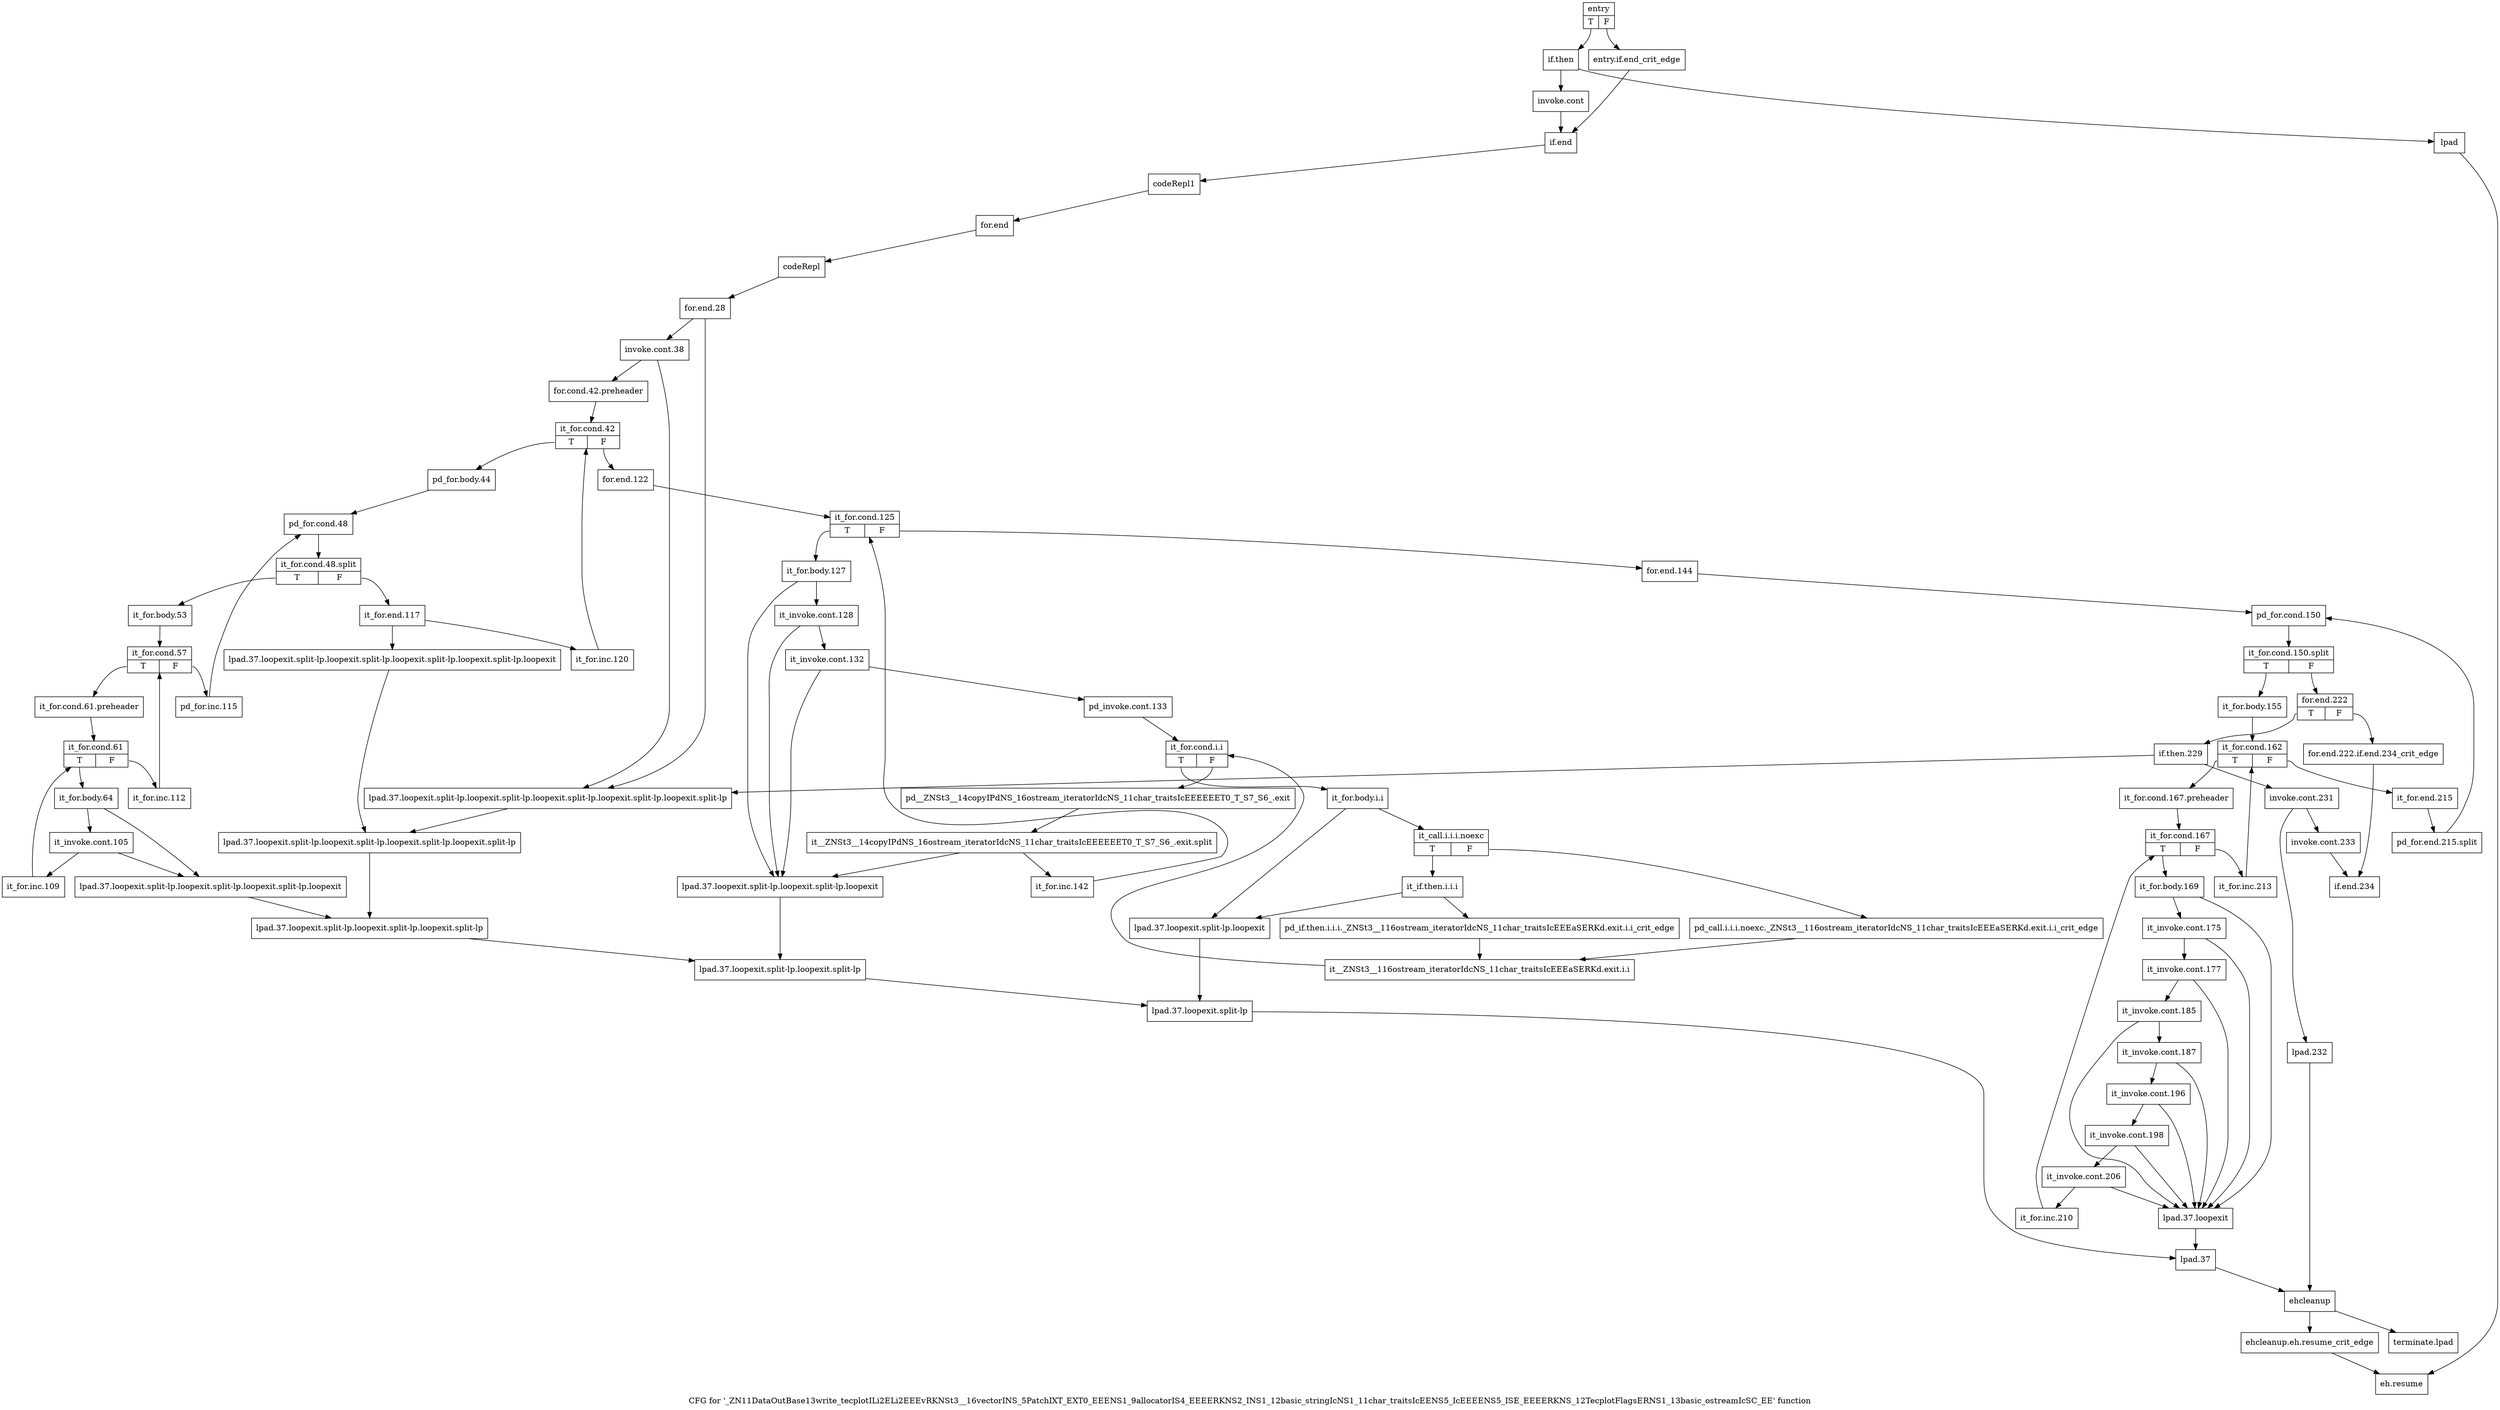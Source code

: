 digraph "CFG for '_ZN11DataOutBase13write_tecplotILi2ELi2EEEvRKNSt3__16vectorINS_5PatchIXT_EXT0_EEENS1_9allocatorIS4_EEEERKNS2_INS1_12basic_stringIcNS1_11char_traitsIcEENS5_IcEEEENS5_ISE_EEEERKNS_12TecplotFlagsERNS1_13basic_ostreamIcSC_EE' function" {
	label="CFG for '_ZN11DataOutBase13write_tecplotILi2ELi2EEEvRKNSt3__16vectorINS_5PatchIXT_EXT0_EEENS1_9allocatorIS4_EEEERKNS2_INS1_12basic_stringIcNS1_11char_traitsIcEENS5_IcEEEENS5_ISE_EEEERKNS_12TecplotFlagsERNS1_13basic_ostreamIcSC_EE' function";

	Node0x3627fa0 [shape=record,label="{entry|{<s0>T|<s1>F}}"];
	Node0x3627fa0:s0 -> Node0x3628040;
	Node0x3627fa0:s1 -> Node0x3627ff0;
	Node0x3627ff0 [shape=record,label="{entry.if.end_crit_edge}"];
	Node0x3627ff0 -> Node0x360bdc0;
	Node0x3628040 [shape=record,label="{if.then}"];
	Node0x3628040 -> Node0x3628090;
	Node0x3628040 -> Node0x360bd70;
	Node0x3628090 [shape=record,label="{invoke.cont}"];
	Node0x3628090 -> Node0x360bdc0;
	Node0x360bd70 [shape=record,label="{lpad}"];
	Node0x360bd70 -> Node0x362c1b0;
	Node0x360bdc0 [shape=record,label="{if.end}"];
	Node0x360bdc0 -> Node0x360be10;
	Node0x360be10 [shape=record,label="{codeRepl1}"];
	Node0x360be10 -> Node0x360be60;
	Node0x360be60 [shape=record,label="{for.end}"];
	Node0x360be60 -> Node0x360beb0;
	Node0x360beb0 [shape=record,label="{codeRepl}"];
	Node0x360beb0 -> Node0x360bf00;
	Node0x360bf00 [shape=record,label="{for.end.28}"];
	Node0x360bf00 -> Node0x360bf50;
	Node0x360bf00 -> Node0x362b1c0;
	Node0x360bf50 [shape=record,label="{invoke.cont.38}"];
	Node0x360bf50 -> Node0x362acc0;
	Node0x360bf50 -> Node0x362b1c0;
	Node0x362acc0 [shape=record,label="{for.cond.42.preheader}"];
	Node0x362acc0 -> Node0x362ad10;
	Node0x362ad10 [shape=record,label="{it_for.cond.42|{<s0>T|<s1>F}}"];
	Node0x362ad10:s0 -> Node0x362ad60;
	Node0x362ad10:s1 -> Node0x362b4e0;
	Node0x362ad60 [shape=record,label="{pd_for.body.44}"];
	Node0x362ad60 -> Node0x362adb0;
	Node0x362adb0 [shape=record,label="{pd_for.cond.48}"];
	Node0x362adb0 -> Node0x9c018d0;
	Node0x9c018d0 [shape=record,label="{it_for.cond.48.split|{<s0>T|<s1>F}}"];
	Node0x9c018d0:s0 -> Node0x362ae00;
	Node0x9c018d0:s1 -> Node0x362b440;
	Node0x362ae00 [shape=record,label="{it_for.body.53}"];
	Node0x362ae00 -> Node0x362ae50;
	Node0x362ae50 [shape=record,label="{it_for.cond.57|{<s0>T|<s1>F}}"];
	Node0x362ae50:s0 -> Node0x362aea0;
	Node0x362ae50:s1 -> Node0x362b3f0;
	Node0x362aea0 [shape=record,label="{it_for.cond.61.preheader}"];
	Node0x362aea0 -> Node0x362aef0;
	Node0x362aef0 [shape=record,label="{it_for.cond.61|{<s0>T|<s1>F}}"];
	Node0x362aef0:s0 -> Node0x362af40;
	Node0x362aef0:s1 -> Node0x362b3a0;
	Node0x362af40 [shape=record,label="{it_for.body.64}"];
	Node0x362af40 -> Node0x362af90;
	Node0x362af40 -> Node0x362b120;
	Node0x362af90 [shape=record,label="{it_invoke.cont.105}"];
	Node0x362af90 -> Node0x362afe0;
	Node0x362af90 -> Node0x362b120;
	Node0x362afe0 [shape=record,label="{it_for.inc.109}"];
	Node0x362afe0 -> Node0x362aef0;
	Node0x362b030 [shape=record,label="{lpad.37.loopexit}"];
	Node0x362b030 -> Node0x362b350;
	Node0x362b080 [shape=record,label="{lpad.37.loopexit.split-lp.loopexit}"];
	Node0x362b080 -> Node0x362b300;
	Node0x362b0d0 [shape=record,label="{lpad.37.loopexit.split-lp.loopexit.split-lp.loopexit}"];
	Node0x362b0d0 -> Node0x362b2b0;
	Node0x362b120 [shape=record,label="{lpad.37.loopexit.split-lp.loopexit.split-lp.loopexit.split-lp.loopexit}"];
	Node0x362b120 -> Node0x362b260;
	Node0x362b170 [shape=record,label="{lpad.37.loopexit.split-lp.loopexit.split-lp.loopexit.split-lp.loopexit.split-lp.loopexit}"];
	Node0x362b170 -> Node0x362b210;
	Node0x362b1c0 [shape=record,label="{lpad.37.loopexit.split-lp.loopexit.split-lp.loopexit.split-lp.loopexit.split-lp.loopexit.split-lp}"];
	Node0x362b1c0 -> Node0x362b210;
	Node0x362b210 [shape=record,label="{lpad.37.loopexit.split-lp.loopexit.split-lp.loopexit.split-lp.loopexit.split-lp}"];
	Node0x362b210 -> Node0x362b260;
	Node0x362b260 [shape=record,label="{lpad.37.loopexit.split-lp.loopexit.split-lp.loopexit.split-lp}"];
	Node0x362b260 -> Node0x362b2b0;
	Node0x362b2b0 [shape=record,label="{lpad.37.loopexit.split-lp.loopexit.split-lp}"];
	Node0x362b2b0 -> Node0x362b300;
	Node0x362b300 [shape=record,label="{lpad.37.loopexit.split-lp}"];
	Node0x362b300 -> Node0x362b350;
	Node0x362b350 [shape=record,label="{lpad.37}"];
	Node0x362b350 -> Node0x362c110;
	Node0x362b3a0 [shape=record,label="{it_for.inc.112}"];
	Node0x362b3a0 -> Node0x362ae50;
	Node0x362b3f0 [shape=record,label="{pd_for.inc.115}"];
	Node0x362b3f0 -> Node0x362adb0;
	Node0x362b440 [shape=record,label="{it_for.end.117}"];
	Node0x362b440 -> Node0x362b490;
	Node0x362b440 -> Node0x362b170;
	Node0x362b490 [shape=record,label="{it_for.inc.120}"];
	Node0x362b490 -> Node0x362ad10;
	Node0x362b4e0 [shape=record,label="{for.end.122}"];
	Node0x362b4e0 -> Node0x362b530;
	Node0x362b530 [shape=record,label="{it_for.cond.125|{<s0>T|<s1>F}}"];
	Node0x362b530:s0 -> Node0x362b580;
	Node0x362b530:s1 -> Node0x362b990;
	Node0x362b580 [shape=record,label="{it_for.body.127}"];
	Node0x362b580 -> Node0x362b5d0;
	Node0x362b580 -> Node0x362b0d0;
	Node0x362b5d0 [shape=record,label="{it_invoke.cont.128}"];
	Node0x362b5d0 -> Node0x362b620;
	Node0x362b5d0 -> Node0x362b0d0;
	Node0x362b620 [shape=record,label="{it_invoke.cont.132}"];
	Node0x362b620 -> Node0x362b670;
	Node0x362b620 -> Node0x362b0d0;
	Node0x362b670 [shape=record,label="{pd_invoke.cont.133}"];
	Node0x362b670 -> Node0x362b6c0;
	Node0x362b6c0 [shape=record,label="{it_for.cond.i.i|{<s0>T|<s1>F}}"];
	Node0x362b6c0:s0 -> Node0x362b710;
	Node0x362b6c0:s1 -> Node0x362b8f0;
	Node0x362b710 [shape=record,label="{it_for.body.i.i}"];
	Node0x362b710 -> Node0x362b760;
	Node0x362b710 -> Node0x362b080;
	Node0x362b760 [shape=record,label="{it_call.i.i.i.noexc|{<s0>T|<s1>F}}"];
	Node0x362b760:s0 -> Node0x362b800;
	Node0x362b760:s1 -> Node0x362b7b0;
	Node0x362b7b0 [shape=record,label="{pd_call.i.i.i.noexc._ZNSt3__116ostream_iteratorIdcNS_11char_traitsIcEEEaSERKd.exit.i.i_crit_edge}"];
	Node0x362b7b0 -> Node0x362b8a0;
	Node0x362b800 [shape=record,label="{it_if.then.i.i.i}"];
	Node0x362b800 -> Node0x362b850;
	Node0x362b800 -> Node0x362b080;
	Node0x362b850 [shape=record,label="{pd_if.then.i.i.i._ZNSt3__116ostream_iteratorIdcNS_11char_traitsIcEEEaSERKd.exit.i.i_crit_edge}"];
	Node0x362b850 -> Node0x362b8a0;
	Node0x362b8a0 [shape=record,label="{it__ZNSt3__116ostream_iteratorIdcNS_11char_traitsIcEEEaSERKd.exit.i.i}"];
	Node0x362b8a0 -> Node0x362b6c0;
	Node0x362b8f0 [shape=record,label="{pd__ZNSt3__14copyIPdNS_16ostream_iteratorIdcNS_11char_traitsIcEEEEEET0_T_S7_S6_.exit}"];
	Node0x362b8f0 -> Node0x9bfece0;
	Node0x9bfece0 [shape=record,label="{it__ZNSt3__14copyIPdNS_16ostream_iteratorIdcNS_11char_traitsIcEEEEEET0_T_S7_S6_.exit.split}"];
	Node0x9bfece0 -> Node0x362b940;
	Node0x9bfece0 -> Node0x362b0d0;
	Node0x362b940 [shape=record,label="{it_for.inc.142}"];
	Node0x362b940 -> Node0x362b530;
	Node0x362b990 [shape=record,label="{for.end.144}"];
	Node0x362b990 -> Node0x362b9e0;
	Node0x362b9e0 [shape=record,label="{pd_for.cond.150}"];
	Node0x362b9e0 -> Node0x9bb9b90;
	Node0x9bb9b90 [shape=record,label="{it_for.cond.150.split|{<s0>T|<s1>F}}"];
	Node0x9bb9b90:s0 -> Node0x362ba30;
	Node0x9bb9b90:s1 -> Node0x362bee0;
	Node0x362ba30 [shape=record,label="{it_for.body.155}"];
	Node0x362ba30 -> Node0x362ba80;
	Node0x362ba80 [shape=record,label="{it_for.cond.162|{<s0>T|<s1>F}}"];
	Node0x362ba80:s0 -> Node0x362bad0;
	Node0x362ba80:s1 -> Node0x362be90;
	Node0x362bad0 [shape=record,label="{it_for.cond.167.preheader}"];
	Node0x362bad0 -> Node0x362bb20;
	Node0x362bb20 [shape=record,label="{it_for.cond.167|{<s0>T|<s1>F}}"];
	Node0x362bb20:s0 -> Node0x362bb70;
	Node0x362bb20:s1 -> Node0x362be40;
	Node0x362bb70 [shape=record,label="{it_for.body.169}"];
	Node0x362bb70 -> Node0x362bbc0;
	Node0x362bb70 -> Node0x362b030;
	Node0x362bbc0 [shape=record,label="{it_invoke.cont.175}"];
	Node0x362bbc0 -> Node0x362bc10;
	Node0x362bbc0 -> Node0x362b030;
	Node0x362bc10 [shape=record,label="{it_invoke.cont.177}"];
	Node0x362bc10 -> Node0x362bc60;
	Node0x362bc10 -> Node0x362b030;
	Node0x362bc60 [shape=record,label="{it_invoke.cont.185}"];
	Node0x362bc60 -> Node0x362bcb0;
	Node0x362bc60 -> Node0x362b030;
	Node0x362bcb0 [shape=record,label="{it_invoke.cont.187}"];
	Node0x362bcb0 -> Node0x362bd00;
	Node0x362bcb0 -> Node0x362b030;
	Node0x362bd00 [shape=record,label="{it_invoke.cont.196}"];
	Node0x362bd00 -> Node0x362bd50;
	Node0x362bd00 -> Node0x362b030;
	Node0x362bd50 [shape=record,label="{it_invoke.cont.198}"];
	Node0x362bd50 -> Node0x362bda0;
	Node0x362bd50 -> Node0x362b030;
	Node0x362bda0 [shape=record,label="{it_invoke.cont.206}"];
	Node0x362bda0 -> Node0x362bdf0;
	Node0x362bda0 -> Node0x362b030;
	Node0x362bdf0 [shape=record,label="{it_for.inc.210}"];
	Node0x362bdf0 -> Node0x362bb20;
	Node0x362be40 [shape=record,label="{it_for.inc.213}"];
	Node0x362be40 -> Node0x362ba80;
	Node0x362be90 [shape=record,label="{it_for.end.215}"];
	Node0x362be90 -> Node0x9bfe1e0;
	Node0x9bfe1e0 [shape=record,label="{pd_for.end.215.split}"];
	Node0x9bfe1e0 -> Node0x362b9e0;
	Node0x362bee0 [shape=record,label="{for.end.222|{<s0>T|<s1>F}}"];
	Node0x362bee0:s0 -> Node0x362bf80;
	Node0x362bee0:s1 -> Node0x362bf30;
	Node0x362bf30 [shape=record,label="{for.end.222.if.end.234_crit_edge}"];
	Node0x362bf30 -> Node0x362c0c0;
	Node0x362bf80 [shape=record,label="{if.then.229}"];
	Node0x362bf80 -> Node0x362bfd0;
	Node0x362bf80 -> Node0x362b1c0;
	Node0x362bfd0 [shape=record,label="{invoke.cont.231}"];
	Node0x362bfd0 -> Node0x362c020;
	Node0x362bfd0 -> Node0x362c070;
	Node0x362c020 [shape=record,label="{invoke.cont.233}"];
	Node0x362c020 -> Node0x362c0c0;
	Node0x362c070 [shape=record,label="{lpad.232}"];
	Node0x362c070 -> Node0x362c110;
	Node0x362c0c0 [shape=record,label="{if.end.234}"];
	Node0x362c110 [shape=record,label="{ehcleanup}"];
	Node0x362c110 -> Node0x362c160;
	Node0x362c110 -> Node0x362c200;
	Node0x362c160 [shape=record,label="{ehcleanup.eh.resume_crit_edge}"];
	Node0x362c160 -> Node0x362c1b0;
	Node0x362c1b0 [shape=record,label="{eh.resume}"];
	Node0x362c200 [shape=record,label="{terminate.lpad}"];
}
